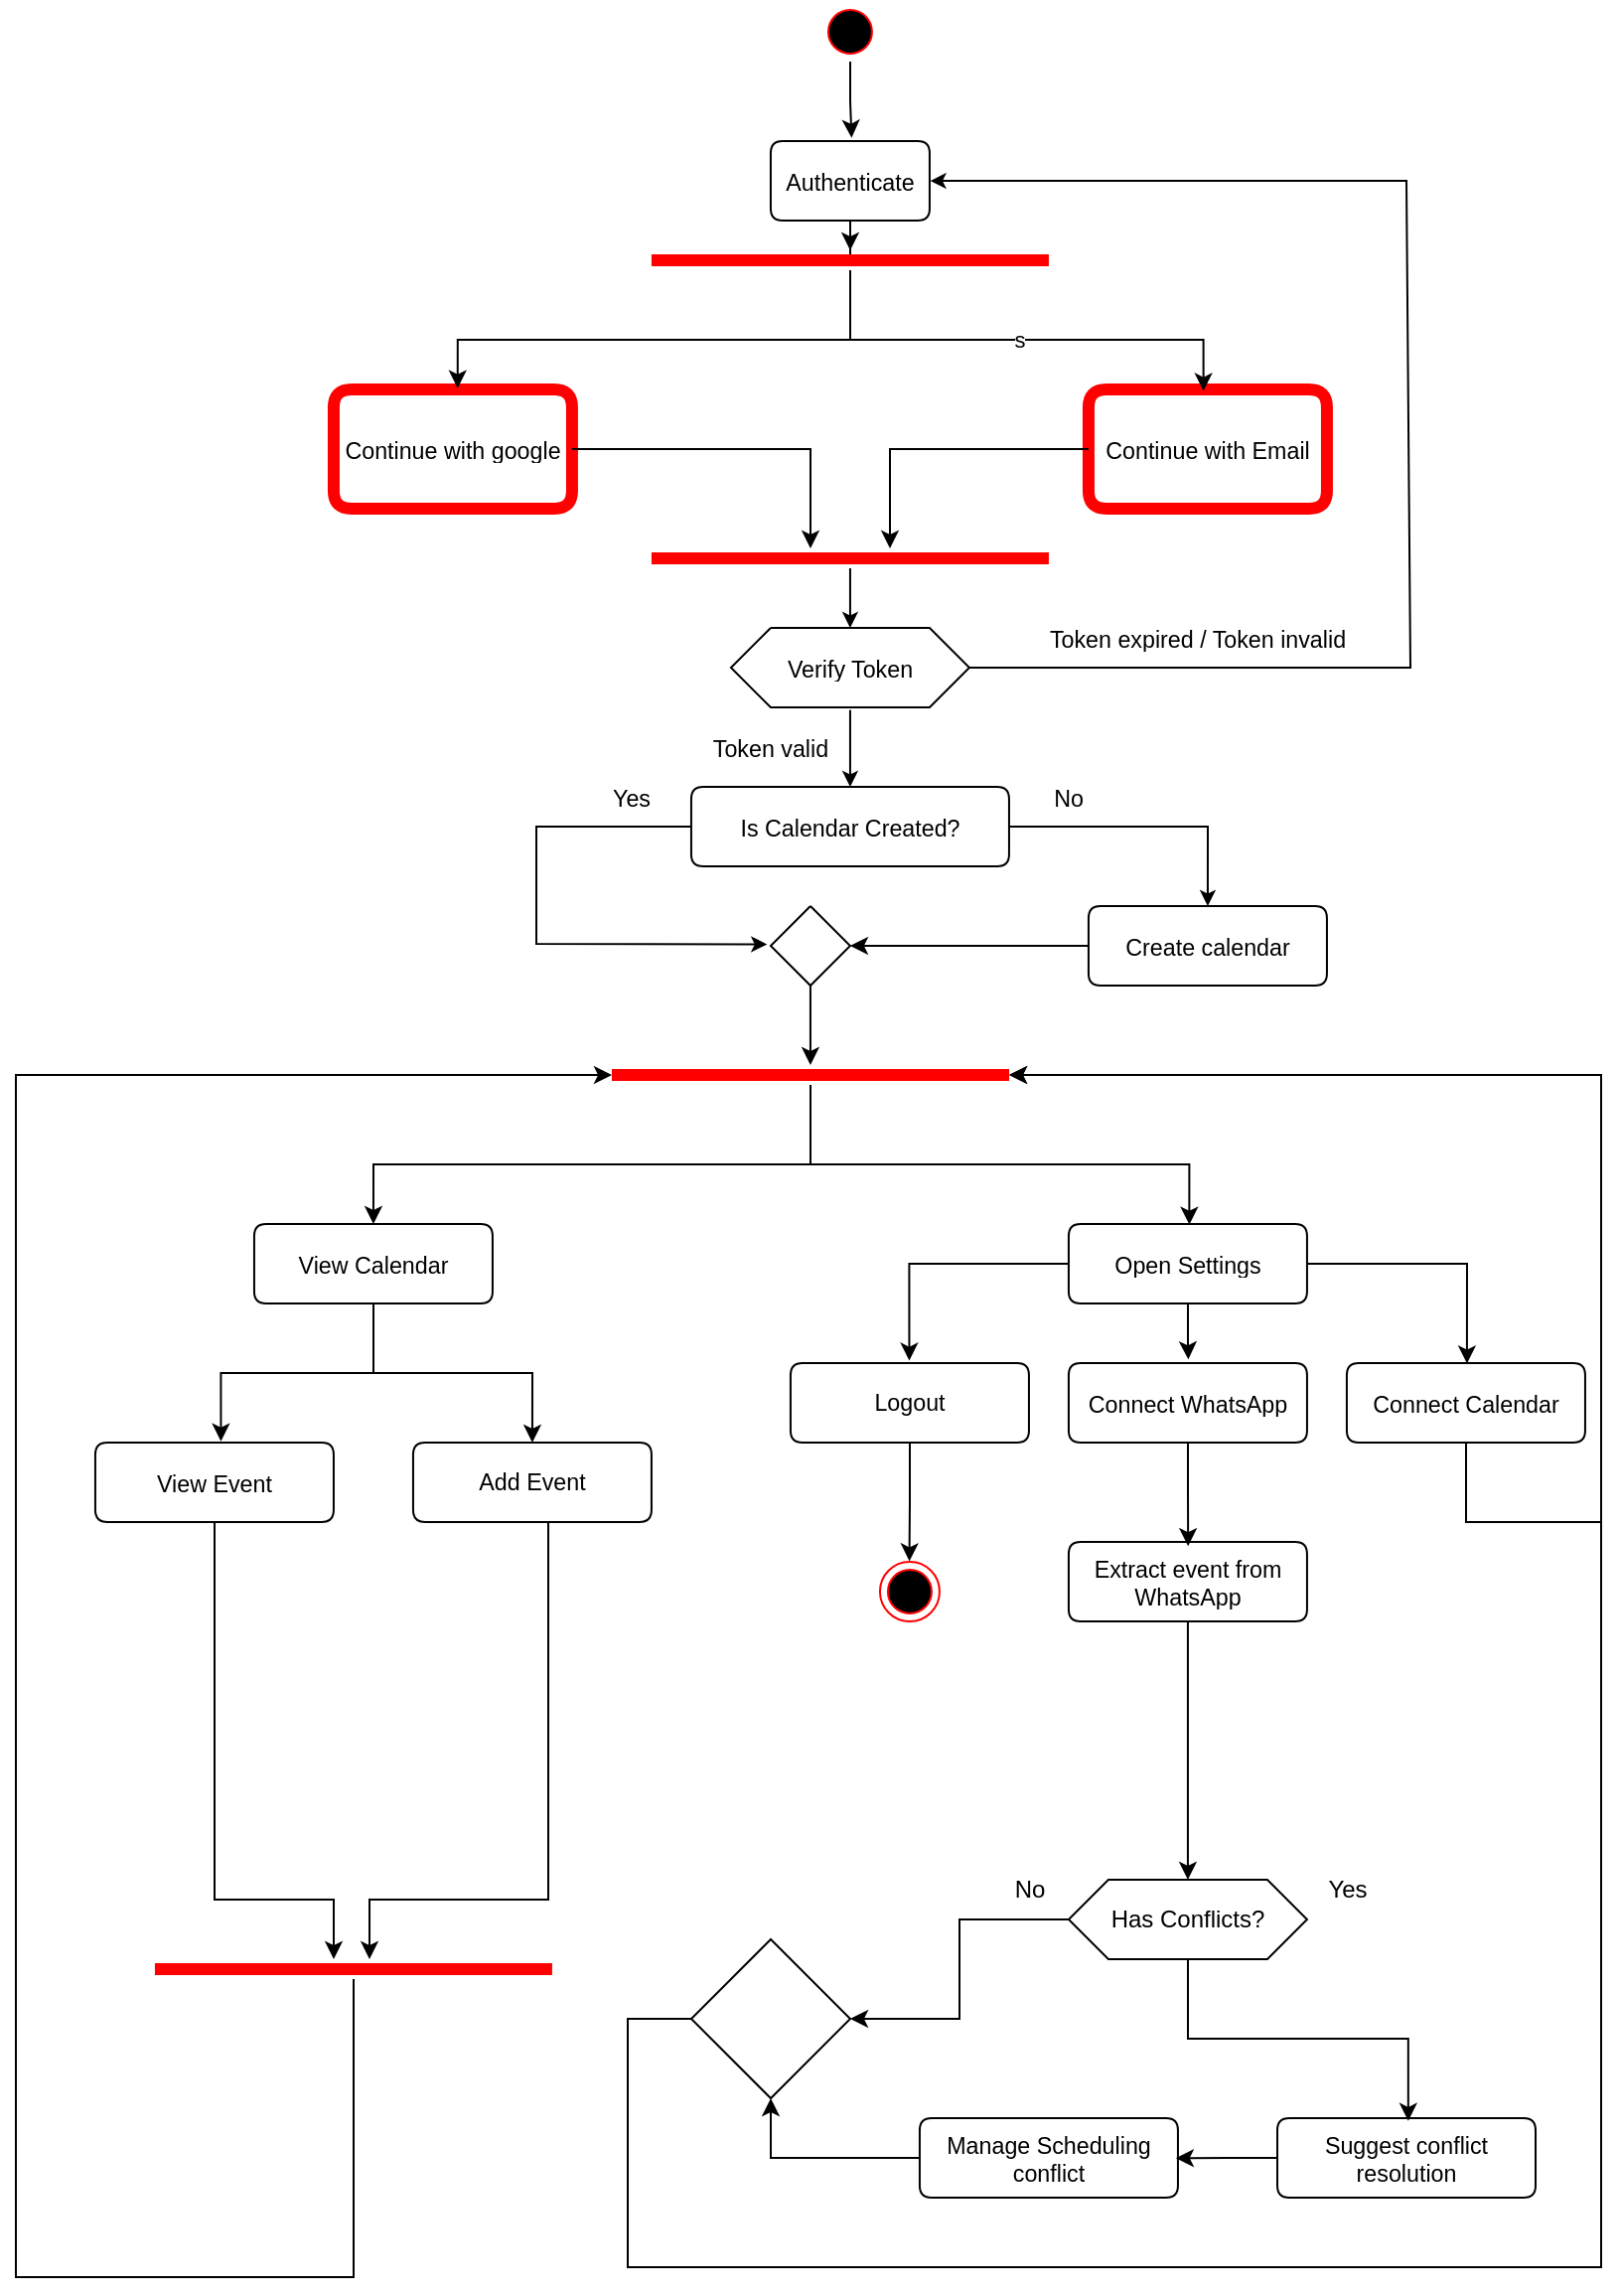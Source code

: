 <mxfile pages="2">
    <diagram name="Page-1" id="nKtN6wIFg5wTzeQDNyON">
        <mxGraphModel dx="978" dy="646" grid="1" gridSize="10" guides="1" tooltips="1" connect="1" arrows="1" fold="1" page="1" pageScale="1" pageWidth="827" pageHeight="1169" math="0" shadow="0">
            <root>
                <mxCell id="0"/>
                <mxCell id="1" parent="0"/>
                <UserObject label="" tags="Background" id="j5F-Mz4OmRAsj-ysuy_4-1">
                    <mxCell style="vsdxID=2;fillColor=#000000;gradientColor=none;shape=stencil(tVHLDoIwEPyaHktqVwl3xP9opEBjpWRbBf7e1sVIfJyMt9mZ2Uc7DErfqUEzKXxAd9KjqUPHYM+kNH2n0YSIGFQMysahbtFd+prqQSVnQmd3TRMm6ttABtvUJcVMzE7cywO5FR6jhA93kQGQG+c3ajEVeZbnn0aKiavJeI4uqGBcT+KiWYWt5nEdb6xql9kk+VHrYUX/euDXN//lwAien98Yaym7tf4aVqQoaKhu);strokeColor=#ff0000;spacingTop=-3;spacingBottom=-3;spacingLeft=-3;spacingRight=-3;points=[];labelBackgroundColor=none;rounded=0;html=1;whiteSpace=wrap;" parent="1" vertex="1">
                        <mxGeometry x="416.97" width="30" height="30" as="geometry"/>
                    </mxCell>
                </UserObject>
                <mxCell id="j5F-Mz4OmRAsj-ysuy_4-152" style="edgeStyle=orthogonalEdgeStyle;rounded=0;orthogonalLoop=1;jettySize=auto;html=1;" parent="1" source="j5F-Mz4OmRAsj-ysuy_4-2" target="j5F-Mz4OmRAsj-ysuy_4-3" edge="1">
                    <mxGeometry relative="1" as="geometry"/>
                </mxCell>
                <UserObject label="&lt;div style=&quot;font-size: 1px&quot;&gt;&lt;font style=&quot;font-size:11.64px;font-family:Helvetica;color:#000000;direction:ltr;letter-spacing:0px;line-height:120%;opacity:1&quot;&gt;Authenticate&lt;/font&gt;&lt;/div&gt;" tags="Background" id="j5F-Mz4OmRAsj-ysuy_4-2">
                    <mxCell style="verticalAlign=middle;align=center;overflow=width;vsdxID=3;fillColor=#ffffff;gradientColor=none;shape=stencil(nZBdDsIgEIRPs+8UEi9Q6wU8AZFVNiI0FH9PL+3EBI1PfduZ+SabDJl+8nZk0moqOZ35Lq54MlvSWqLnLKVeZAYy/TFlPuV0jQ56tJXUanHYodPNtFY2H/byYngbeChd0m1+9kCkED1btQMYJDZgp1ajH/0XXo1+gfVYxsBMEgK2bPPf8aqF4c3wBg==);strokeColor=#000000;spacingTop=-3;spacingBottom=-3;spacingLeft=-3;spacingRight=-3;points=[];labelBackgroundColor=none;rounded=1;html=1;whiteSpace=wrap;" parent="1" vertex="1">
                        <mxGeometry x="391.97" y="70" width="80" height="40" as="geometry"/>
                    </mxCell>
                </UserObject>
                <UserObject label="" tags="Background" id="j5F-Mz4OmRAsj-ysuy_4-3">
                    <mxCell style="vsdxID=5;fillColor=#ffffff;gradientColor=none;shape=stencil(fY9LDoAgDERP0z3SeALFe5iI0qhAEH+3F9KFxIW7mfa1nQI2m+m9Bim2GNysTxqiAWxBSrJGB4pJASrAZnRBT8HtdmDv+0xmtbojb7h4TuQJKW52NduOyYVsQVbij03iPcHpyt43TirxK6ge);strokeColor=#ff0000;strokeWidth=6;spacingTop=-3;spacingBottom=-3;spacingLeft=-3;spacingRight=-3;points=[];labelBackgroundColor=none;rounded=0;html=1;whiteSpace=wrap;" parent="1" vertex="1">
                        <mxGeometry x="331.97" y="125" width="200" height="10" as="geometry"/>
                    </mxCell>
                </UserObject>
                <UserObject label="&lt;div style=&quot;font-size: 1px&quot;&gt;&lt;font style=&quot;font-size:11.64px;font-family:Helvetica;color:#000000;direction:ltr;letter-spacing:0px;line-height:120%;opacity:1&quot;&gt;Continue with google&lt;/font&gt;&lt;/div&gt;" tags="Background" id="j5F-Mz4OmRAsj-ysuy_4-4">
                    <mxCell style="verticalAlign=middle;align=center;overflow=width;vsdxID=7;fillColor=#ffffff;gradientColor=none;shape=stencil(nZDNDsIgEISfZu8UTp5rfQGfgMgqGxEair9PL+3EBI2n3nZmvskmQ6afvB2ZtJpKTme+iyuezJa0lug5S6kXmYFMf0yZTzldo4MebSW1Whx26HQzrZXNh728GN4GHkqXdJufPRApRM9W7QAGiQ3YqdXoR/+FV6NfYD2WMTCThIAt2/x3vGpheDO8AQ==);strokeColor=#ff0000;strokeWidth=6;spacingTop=-3;spacingBottom=-3;spacingLeft=-3;spacingRight=-3;points=[];labelBackgroundColor=none;rounded=1;html=1;whiteSpace=wrap;" parent="1" vertex="1">
                        <mxGeometry x="171.97" y="195" width="120" height="60" as="geometry"/>
                    </mxCell>
                </UserObject>
                <UserObject label="&lt;div style=&quot;font-size: 1px&quot;&gt;&lt;font style=&quot;font-size:11.64px;font-family:Helvetica;color:#000000;direction:ltr;letter-spacing:0px;line-height:120%;opacity:1&quot;&gt;Continue with Email&lt;/font&gt;&lt;/div&gt;" tags="Background" id="j5F-Mz4OmRAsj-ysuy_4-5">
                    <mxCell style="verticalAlign=middle;align=center;overflow=width;vsdxID=9;fillColor=#ffffff;gradientColor=none;shape=stencil(nZDNDsIgEISfZu8UTp5rfQGfgMgqGxEair9PL+3EBI2n3nZmvskmQ6afvB2ZtJpKTme+iyuezJa0lug5S6kXmYFMf0yZTzldo4MebSW1Whx26HQzrZXNh728GN4GHkqXdJufPRApRM9W7QAGiQ3YqdXoR/+FV6NfYD2WMTCThIAt2/x3vGpheDO8AQ==);strokeColor=#ff0000;strokeWidth=6;spacingTop=-3;spacingBottom=-3;spacingLeft=-3;spacingRight=-3;points=[];labelBackgroundColor=none;rounded=1;html=1;whiteSpace=wrap;" parent="1" vertex="1">
                        <mxGeometry x="551.97" y="195" width="120" height="60" as="geometry"/>
                    </mxCell>
                </UserObject>
                <UserObject label="&lt;div style=&quot;font-size: 1px&quot;&gt;&lt;font style=&quot;font-size:11.64px;font-family:Helvetica;color:#000000;direction:ltr;letter-spacing:0px;line-height:120%;opacity:1&quot;&gt;Verify Token&lt;/font&gt;&lt;/div&gt;" tags="Background" id="j5F-Mz4OmRAsj-ysuy_4-7">
                    <mxCell style="verticalAlign=middle;align=center;overflow=width;vsdxID=14;fillColor=#ffffff;gradientColor=none;shape=stencil(UzV2Ls5ILEhVNTIoLinKz04tz0wpyVA1dlE1MsrMy0gtyiwBslSNXVWNndPyi1LTi/JL81Ig/IJEkEoQKze/DGRCBUSfoZmemTlIl5FBJUTEAMxzgyjOycxDUmxhrGdsTKxiQwMDFKWmJBkM043daAxH41VOvDsIhAaQgQjHtMycHEg0IMujhztQCBJnxq4A);strokeColor=#000000;spacingTop=-3;spacingBottom=-3;spacingLeft=-3;spacingRight=-3;points=[];labelBackgroundColor=none;rounded=0;html=1;whiteSpace=wrap;" parent="1" vertex="1">
                        <mxGeometry x="371.97" y="315" width="120" height="40" as="geometry"/>
                    </mxCell>
                </UserObject>
                <UserObject label="&lt;div style=&quot;font-size: 1px&quot;&gt;&lt;font style=&quot;font-size:11.64px;font-family:Helvetica;color:#000000;direction:ltr;letter-spacing:0px;line-height:120%;opacity:1&quot;&gt;Token expired / Token invalid&lt;/font&gt;&lt;/div&gt;" tags="Background" id="j5F-Mz4OmRAsj-ysuy_4-8">
                    <mxCell style="verticalAlign=middle;align=center;overflow=width;vsdxID=19;fillColor=none;gradientColor=none;shape=stencil(nZBRDoQgDERP03+WHsHFe5iISyOCQdT19kIaIxq//Jtp3zTpAFaTaUYNUkwx+F6v1EYD+AUpyRkdKCYFqACrzgf9C352LfuxyWRWg1/yhT/nRE5IsZWuZtCSK8CPeI0e/hF+jV7AJM4PO7KWCyr390bSiNtEtQM=);strokeColor=none;spacingTop=-3;spacingBottom=-3;spacingLeft=-3;spacingRight=-3;points=[];labelBackgroundColor=none;rounded=0;html=1;whiteSpace=wrap;" parent="1" vertex="1">
                        <mxGeometry x="521.97" y="305" width="170" height="30" as="geometry"/>
                    </mxCell>
                </UserObject>
                <UserObject label="&lt;div style=&quot;font-size: 1px&quot;&gt;&lt;font style=&quot;font-size:11.64px;font-family:Helvetica;color:#000000;direction:ltr;letter-spacing:0px;line-height:120%;opacity:1&quot;&gt;Token valid&lt;/font&gt;&lt;/div&gt;" tags="Background" id="j5F-Mz4OmRAsj-ysuy_4-10">
                    <mxCell style="verticalAlign=middle;align=center;overflow=width;vsdxID=22;fillColor=none;gradientColor=none;shape=stencil(nZBRDoQgDERP03+WHsHFe5iISyOCQdT19kIaIxq//Jtp3zTpAFaTaUYNUkwx+F6v1EYD+AUpyRkdKCYFqACrzgf9C352LfuxyWRWg1/yhT/nRE5IsZWuZtCSK8CPeI0e/hF+jV7AJM4PO7KWCyr390bSiNtEtQM=);strokeColor=none;spacingTop=-3;spacingBottom=-3;spacingLeft=-3;spacingRight=-3;points=[];labelBackgroundColor=none;rounded=0;html=1;whiteSpace=wrap;" parent="1" vertex="1">
                        <mxGeometry x="352" y="365" width="80" height="20" as="geometry"/>
                    </mxCell>
                </UserObject>
                <UserObject label="&lt;div style=&quot;font-size: 1px&quot;&gt;&lt;font style=&quot;font-size:11.64px;font-family:Helvetica;color:#000000;direction:ltr;letter-spacing:0px;line-height:120%;opacity:1&quot;&gt;Connect WhatsApp&lt;/font&gt;&lt;/div&gt;" tags="Background" id="j5F-Mz4OmRAsj-ysuy_4-11">
                    <mxCell style="verticalAlign=middle;align=center;overflow=width;vsdxID=24;fillColor=#ffffff;gradientColor=none;shape=stencil(nZBdDsIgEIRPs+8UEi9Q6wU8AZFVNiI0FH9PL+3EBI1PfduZ+SabDJl+8nZk0moqOZ35Lq54MlvSWqLnLKVeZAYy/TFlPuV0jQ56tJXUanHYodPNtFY2H/byYngbeChd0m1+9kCkED1btQMYJDZgp1ajH/0XXo1+gfVYxsBMEgK2bPPf8aqF4c3wBg==);strokeColor=#000000;spacingTop=-3;spacingBottom=-3;spacingLeft=-3;spacingRight=-3;points=[];labelBackgroundColor=none;rounded=1;html=1;whiteSpace=wrap;" parent="1" vertex="1">
                        <mxGeometry x="541.97" y="685" width="120" height="40" as="geometry"/>
                    </mxCell>
                </UserObject>
                <mxCell id="j5F-Mz4OmRAsj-ysuy_4-105" style="edgeStyle=orthogonalEdgeStyle;rounded=0;orthogonalLoop=1;jettySize=auto;html=1;" parent="1" source="j5F-Mz4OmRAsj-ysuy_4-12" target="j5F-Mz4OmRAsj-ysuy_4-103" edge="1">
                    <mxGeometry relative="1" as="geometry">
                        <Array as="points">
                            <mxPoint x="112" y="955"/>
                            <mxPoint x="172" y="955"/>
                        </Array>
                    </mxGeometry>
                </mxCell>
                <UserObject label="&lt;div style=&quot;font-size: 1px&quot;&gt;&lt;font style=&quot;font-size:11.64px;font-family:Helvetica;color:#000000;direction:ltr;letter-spacing:0px;line-height:120%;opacity:1&quot;&gt;View Event&lt;/font&gt;&lt;/div&gt;" tags="Background" id="j5F-Mz4OmRAsj-ysuy_4-12">
                    <mxCell style="verticalAlign=middle;align=center;overflow=width;vsdxID=27;fillColor=#ffffff;gradientColor=none;shape=stencil(nZBdDsIgEIRPs+8UEi9Q6wU8AZFVNiI0FH9PL+3EBI1PfduZ+SabDJl+8nZk0moqOZ35Lq54MlvSWqLnLKVeZAYy/TFlPuV0jQ56tJXUanHYodPNtFY2H/byYngbeChd0m1+9kCkED1btQMYJDZgp1ajH/0XXo1+gfVYxsBMEgK2bPPf8aqF4c3wBg==);strokeColor=#000000;spacingTop=-3;spacingBottom=-3;spacingLeft=-3;spacingRight=-3;points=[];labelBackgroundColor=none;rounded=1;html=1;whiteSpace=wrap;" parent="1" vertex="1">
                        <mxGeometry x="51.97" y="725" width="120" height="40" as="geometry"/>
                    </mxCell>
                </UserObject>
                <mxCell id="j5F-Mz4OmRAsj-ysuy_4-162" style="edgeStyle=orthogonalEdgeStyle;rounded=0;orthogonalLoop=1;jettySize=auto;html=1;entryX=0.5;entryY=0;entryDx=0;entryDy=0;" parent="1" source="j5F-Mz4OmRAsj-ysuy_4-13" target="j5F-Mz4OmRAsj-ysuy_4-128" edge="1">
                    <mxGeometry relative="1" as="geometry"/>
                </mxCell>
                <UserObject label="&lt;div style=&quot;font-size: 1px&quot;&gt;&lt;font style=&quot;font-size:11.64px;font-family:Helvetica;color:#000000;direction:ltr;letter-spacing:0px;line-height:120%;opacity:1&quot;&gt;Extract event from WhatsApp&lt;/font&gt;&lt;/div&gt;" tags="Background" id="j5F-Mz4OmRAsj-ysuy_4-13">
                    <mxCell style="verticalAlign=middle;align=center;overflow=width;vsdxID=25;fillColor=#ffffff;gradientColor=none;shape=stencil(nZBdDsIgEIRPs+8UEi9Q6wU8AZFVNiI0FH9PL+3EBI1PfduZ+SabDJl+8nZk0moqOZ35Lq54MlvSWqLnLKVeZAYy/TFlPuV0jQ56tJXUanHYodPNtFY2H/byYngbeChd0m1+9kCkED1btQMYJDZgp1ajH/0XXo1+gfVYxsBMEgK2bPPf8aqF4c3wBg==);strokeColor=#000000;spacingTop=-3;spacingBottom=-3;spacingLeft=-3;spacingRight=-3;points=[];labelBackgroundColor=none;rounded=1;html=1;whiteSpace=wrap;" parent="1" vertex="1">
                        <mxGeometry x="541.97" y="775" width="120" height="40" as="geometry"/>
                    </mxCell>
                </UserObject>
                <mxCell id="j5F-Mz4OmRAsj-ysuy_4-93" style="edgeStyle=orthogonalEdgeStyle;rounded=0;orthogonalLoop=1;jettySize=auto;html=1;" parent="1" source="j5F-Mz4OmRAsj-ysuy_4-14" target="j5F-Mz4OmRAsj-ysuy_4-91" edge="1">
                    <mxGeometry relative="1" as="geometry"/>
                </mxCell>
                <UserObject label="" tags="Background" id="j5F-Mz4OmRAsj-ysuy_4-14">
                    <mxCell style="vsdxID=31;fillColor=#ffffff;gradientColor=none;shape=stencil(nZBLDoQgEERP03uk4wnUuYeJKB0RDDKj3l5Ix/iJcTG7KnhVSRdgMel6VCDFFLzr1UxN0IAlSElWK08hKsAKsGidV513X9uwH+tEJjW4X2pYOJeLFJFiZcvuw6QheyIzcUXzF/bWukcf2b9bL2QUx4ktGcMLnf/vk8QnnhOrDQ==);strokeColor=#000000;spacingTop=-3;spacingBottom=-3;spacingLeft=-3;spacingRight=-3;points=[];labelBackgroundColor=none;rounded=0;html=1;whiteSpace=wrap;" parent="1" vertex="1">
                        <mxGeometry x="391.97" y="455" width="40" height="40" as="geometry"/>
                    </mxCell>
                </UserObject>
                <UserObject label="&lt;div style=&quot;&quot;&gt;&lt;span style=&quot;font-size: 11.64px;&quot;&gt;Add Event&lt;/span&gt;&lt;/div&gt;" tags="Background" id="j5F-Mz4OmRAsj-ysuy_4-17">
                    <mxCell style="verticalAlign=middle;align=center;overflow=width;vsdxID=40;fillColor=#ffffff;gradientColor=none;shape=stencil(nZBdDsIgEIRPs+8UEi9Q6wU8AZFVNiI0FH9PL+3EBI1PfduZ+SabDJl+8nZk0moqOZ35Lq54MlvSWqLnLKVeZAYy/TFlPuV0jQ56tJXUanHYodPNtFY2H/byYngbeChd0m1+9kCkED1btQMYJDZgp1ajH/0XXo1+gfVYxsBMEgK2bPPf8aqF4c3wBg==);strokeColor=#000000;spacingTop=-3;spacingBottom=-3;spacingLeft=-3;spacingRight=-3;points=[];labelBackgroundColor=none;rounded=1;html=1;whiteSpace=wrap;" parent="1" vertex="1">
                        <mxGeometry x="211.97" y="725" width="120" height="40" as="geometry"/>
                    </mxCell>
                </UserObject>
                <UserObject label="&lt;div style=&quot;font-size: 1px&quot;&gt;&lt;font style=&quot;font-size:11.64px;font-family:Helvetica;color:#000000;direction:ltr;letter-spacing:0px;line-height:120%;opacity:1&quot;&gt;View Calendar&lt;/font&gt;&lt;/div&gt;" tags="Background" id="j5F-Mz4OmRAsj-ysuy_4-19">
                    <mxCell style="verticalAlign=middle;align=center;overflow=width;vsdxID=43;fillColor=#ffffff;gradientColor=none;shape=stencil(nZBdDsIgEIRPs+8UEi9Q6wU8AZFVNiI0FH9PL+3EBI1PfduZ+SabDJl+8nZk0moqOZ35Lq54MlvSWqLnLKVeZAYy/TFlPuV0jQ56tJXUanHYodPNtFY2H/byYngbeChd0m1+9kCkED1btQMYJDZgp1ajH/0XXo1+gfVYxsBMEgK2bPPf8aqF4c3wBg==);strokeColor=#000000;spacingTop=-3;spacingBottom=-3;spacingLeft=-3;spacingRight=-3;points=[];labelBackgroundColor=none;rounded=1;html=1;whiteSpace=wrap;" parent="1" vertex="1">
                        <mxGeometry x="131.97" y="615" width="120" height="40" as="geometry"/>
                    </mxCell>
                </UserObject>
                <UserObject label="&lt;div style=&quot;font-size: 1px&quot;&gt;&lt;font style=&quot;font-size:11.64px;font-family:Helvetica;color:#000000;direction:ltr;letter-spacing:0px;line-height:120%;opacity:1&quot;&gt;Suggest conflict resolution&lt;/font&gt;&lt;/div&gt;" tags="Background" id="j5F-Mz4OmRAsj-ysuy_4-20">
                    <mxCell style="verticalAlign=middle;align=center;overflow=width;vsdxID=46;fillColor=#ffffff;gradientColor=none;shape=stencil(nZBdDsIgEIRPs+8UEi9Q6wU8AZFVNiI0FH9PL+3EBI1PfduZ+SabDJl+8nZk0moqOZ35Lq54MlvSWqLnLKVeZAYy/TFlPuV0jQ56tJXUanHYodPNtFY2H/byYngbeChd0m1+9kCkED1btQMYJDZgp1ajH/0XXo1+gfVYxsBMEgK2bPPf8aqF4c3wBg==);strokeColor=#000000;spacingTop=-3;spacingBottom=-3;spacingLeft=-3;spacingRight=-3;points=[];labelBackgroundColor=none;rounded=1;html=1;whiteSpace=wrap;" parent="1" vertex="1">
                        <mxGeometry x="647" y="1065" width="130" height="40" as="geometry"/>
                    </mxCell>
                </UserObject>
                <UserObject label="&lt;div style=&quot;font-size: 1px&quot;&gt;&lt;font style=&quot;font-size:11.64px;font-family:Helvetica;color:#000000;direction:ltr;letter-spacing:0px;line-height:120%;opacity:1&quot;&gt;Is Calendar Created?&lt;/font&gt;&lt;/div&gt;" tags="Background" id="j5F-Mz4OmRAsj-ysuy_4-21">
                    <mxCell style="verticalAlign=middle;align=center;overflow=width;vsdxID=21;fillColor=#ffffff;gradientColor=none;shape=stencil(nZBdDsIgEIRPs+8UEi9Q6wU8AZFVNiI0FH9PL+3EBI1PfduZ+SabDJl+8nZk0moqOZ35Lq54MlvSWqLnLKVeZAYy/TFlPuV0jQ56tJXUanHYodPNtFY2H/byYngbeChd0m1+9kCkED1btQMYJDZgp1ajH/0XXo1+gfVYxsBMEgK2bPPf8aqF4c3wBg==);strokeColor=#000000;spacingTop=-3;spacingBottom=-3;spacingLeft=-3;spacingRight=-3;points=[];labelBackgroundColor=none;rounded=1;html=1;whiteSpace=wrap;" parent="1" vertex="1">
                        <mxGeometry x="351.97" y="395" width="160" height="40" as="geometry"/>
                    </mxCell>
                </UserObject>
                <mxCell id="j5F-Mz4OmRAsj-ysuy_4-98" style="edgeStyle=orthogonalEdgeStyle;rounded=0;orthogonalLoop=1;jettySize=auto;html=1;" parent="1" source="j5F-Mz4OmRAsj-ysuy_4-22" target="j5F-Mz4OmRAsj-ysuy_4-14" edge="1">
                    <mxGeometry relative="1" as="geometry">
                        <mxPoint x="611.97" y="695" as="targetPoint"/>
                        <Array as="points">
                            <mxPoint x="494" y="475"/>
                            <mxPoint x="494" y="475"/>
                        </Array>
                    </mxGeometry>
                </mxCell>
                <UserObject label="&lt;div style=&quot;font-size: 1px&quot;&gt;&lt;font style=&quot;font-size:11.64px;font-family:Helvetica;color:#000000;direction:ltr;letter-spacing:0px;line-height:120%;opacity:1&quot;&gt;Create calendar&lt;/font&gt;&lt;/div&gt;" tags="Background" id="j5F-Mz4OmRAsj-ysuy_4-22">
                    <mxCell style="verticalAlign=middle;align=center;overflow=width;vsdxID=52;fillColor=#ffffff;gradientColor=none;shape=stencil(nZBdDsIgEIRPs+8UEi9Q6wU8AZFVNiI0FH9PL+3EBI1PfduZ+SabDJl+8nZk0moqOZ35Lq54MlvSWqLnLKVeZAYy/TFlPuV0jQ56tJXUanHYodPNtFY2H/byYngbeChd0m1+9kCkED1btQMYJDZgp1ajH/0XXo1+gfVYxsBMEgK2bPPf8aqF4c3wBg==);strokeColor=#000000;spacingTop=-3;spacingBottom=-3;spacingLeft=-3;spacingRight=-3;points=[];labelBackgroundColor=none;rounded=1;html=1;whiteSpace=wrap;" parent="1" vertex="1">
                        <mxGeometry x="551.97" y="455" width="120" height="40" as="geometry"/>
                    </mxCell>
                </UserObject>
                <mxCell id="j5F-Mz4OmRAsj-ysuy_4-140" style="edgeStyle=orthogonalEdgeStyle;rounded=0;orthogonalLoop=1;jettySize=auto;html=1;entryX=0.5;entryY=1;entryDx=0;entryDy=0;" parent="1" source="j5F-Mz4OmRAsj-ysuy_4-23" target="j5F-Mz4OmRAsj-ysuy_4-138" edge="1">
                    <mxGeometry relative="1" as="geometry"/>
                </mxCell>
                <UserObject label="&lt;div style=&quot;font-size: 1px&quot;&gt;&lt;font style=&quot;font-size:11.64px;font-family:Helvetica;color:#000000;direction:ltr;letter-spacing:0px;line-height:120%;opacity:1&quot;&gt;Manage Scheduling conflict&lt;/font&gt;&lt;/div&gt;" tags="Background" id="j5F-Mz4OmRAsj-ysuy_4-23">
                    <mxCell style="verticalAlign=middle;align=center;overflow=width;vsdxID=49;fillColor=#ffffff;gradientColor=none;shape=stencil(nZBdDsIgEIRPs+8UEi9Q6wU8AZFVNiI0FH9PL+3EBI1PfduZ+SabDJl+8nZk0moqOZ35Lq54MlvSWqLnLKVeZAYy/TFlPuV0jQ56tJXUanHYodPNtFY2H/byYngbeChd0m1+9kCkED1btQMYJDZgp1ajH/0XXo1+gfVYxsBMEgK2bPPf8aqF4c3wBg==);strokeColor=#000000;spacingTop=-3;spacingBottom=-3;spacingLeft=-3;spacingRight=-3;points=[];labelBackgroundColor=none;rounded=1;html=1;whiteSpace=wrap;" parent="1" vertex="1">
                        <mxGeometry x="466.97" y="1065" width="130" height="40" as="geometry"/>
                    </mxCell>
                </UserObject>
                <UserObject label="&lt;div style=&quot;font-size: 1px&quot;&gt;&lt;font style=&quot;font-size:11.64px;font-family:Helvetica;color:#000000;direction:ltr;letter-spacing:0px;line-height:120%;opacity:1&quot;&gt;No&lt;/font&gt;&lt;/div&gt;" tags="Background" id="j5F-Mz4OmRAsj-ysuy_4-31">
                    <mxCell style="verticalAlign=middle;align=center;overflow=width;vsdxID=70;fillColor=none;gradientColor=none;shape=stencil(nZBRDoQgDERP03+WHsHFe5iISyOCQdT19kIaIxq//Jtp3zTpAFaTaUYNUkwx+F6v1EYD+AUpyRkdKCYFqACrzgf9C352LfuxyWRWg1/yhT/nRE5IsZWuZtCSK8CPeI0e/hF+jV7AJM4PO7KWCyr390bSiNtEtQM=);strokeColor=none;spacingTop=-3;spacingBottom=-3;spacingLeft=-3;spacingRight=-3;points=[];labelBackgroundColor=none;rounded=0;html=1;whiteSpace=wrap;" parent="1" vertex="1">
                        <mxGeometry x="511.97" y="385" width="60" height="30" as="geometry"/>
                    </mxCell>
                </UserObject>
                <UserObject label="&lt;div style=&quot;font-size: 1px&quot;&gt;&lt;font style=&quot;font-size:11.64px;font-family:Helvetica;color:#000000;direction:ltr;letter-spacing:0px;line-height:120%;opacity:1&quot;&gt;Yes&lt;/font&gt;&lt;/div&gt;" tags="Background" id="j5F-Mz4OmRAsj-ysuy_4-32">
                    <mxCell style="verticalAlign=middle;align=center;overflow=width;vsdxID=71;fillColor=none;gradientColor=none;shape=stencil(nZBRDoQgDERP03+WHsHFe5iISyOCQdT19kIaIxq//Jtp3zTpAFaTaUYNUkwx+F6v1EYD+AUpyRkdKCYFqACrzgf9C352LfuxyWRWg1/yhT/nRE5IsZWuZtCSK8CPeI0e/hF+jV7AJM4PO7KWCyr390bSiNtEtQM=);strokeColor=none;spacingTop=-3;spacingBottom=-3;spacingLeft=-3;spacingRight=-3;points=[];labelBackgroundColor=none;rounded=0;html=1;whiteSpace=wrap;" parent="1" vertex="1">
                        <mxGeometry x="292" y="385" width="60" height="30" as="geometry"/>
                    </mxCell>
                </UserObject>
                <UserObject label="" tags="Background" id="j5F-Mz4OmRAsj-ysuy_4-39">
                    <mxCell style="vsdxID=13;edgeStyle=none;startArrow=none;endArrow=classic;startSize=5;endSize=5;strokeColor=#000000;spacingTop=0;spacingBottom=0;spacingLeft=0;spacingRight=0;verticalAlign=middle;html=1;labelBackgroundColor=#ffffff;rounded=0;entryX=0.5;entryY=0;entryDx=0;entryDy=0;entryPerimeter=0;" parent="1" source="j5F-Mz4OmRAsj-ysuy_4-126" target="j5F-Mz4OmRAsj-ysuy_4-7" edge="1">
                        <mxGeometry relative="1" as="geometry">
                            <mxPoint y="121" as="offset"/>
                            <Array as="points"/>
                            <mxPoint x="431.97" y="325" as="sourcePoint"/>
                        </mxGeometry>
                    </mxCell>
                </UserObject>
                <mxCell id="j5F-Mz4OmRAsj-ysuy_4-40" parent="1" vertex="1">
                    <mxGeometry x="712" y="145" as="geometry"/>
                </mxCell>
                <UserObject label="" tags="Background" id="j5F-Mz4OmRAsj-ysuy_4-41">
                    <mxCell style="vsdxID=15;edgeStyle=none;startArrow=none;endArrow=classic;startSize=5;endSize=5;strokeColor=#000000;spacingTop=0;spacingBottom=0;spacingLeft=0;spacingRight=0;verticalAlign=middle;html=1;labelBackgroundColor=#ffffff;rounded=0;exitX=1;exitY=0.5;exitDx=0;exitDy=0;exitPerimeter=0;entryX=1.004;entryY=0.501;entryDx=0;entryDy=0;entryPerimeter=0;" parent="1" source="j5F-Mz4OmRAsj-ysuy_4-7" target="j5F-Mz4OmRAsj-ysuy_4-2" edge="1">
                        <mxGeometry relative="1" as="geometry">
                            <mxPoint x="-201" y="151" as="offset"/>
                            <Array as="points">
                                <mxPoint x="714" y="335"/>
                                <mxPoint x="712" y="90"/>
                            </Array>
                            <mxPoint x="692" y="145" as="targetPoint"/>
                        </mxGeometry>
                    </mxCell>
                </UserObject>
                <mxCell id="j5F-Mz4OmRAsj-ysuy_4-43" parent="1" vertex="1">
                    <mxGeometry x="712" y="145" as="geometry"/>
                </mxCell>
                <UserObject label="" tags="Background" id="j5F-Mz4OmRAsj-ysuy_4-45">
                    <mxCell style="vsdxID=20;edgeStyle=none;startArrow=none;endArrow=classic;startSize=5;endSize=5;strokeColor=#000000;spacingTop=0;spacingBottom=0;spacingLeft=0;spacingRight=0;verticalAlign=middle;html=1;labelBackgroundColor=#ffffff;rounded=0;exitX=0.5;exitY=1.033;exitDx=0;exitDy=0;exitPerimeter=0;entryX=0.5;entryY=0;entryDx=0;entryDy=0;entryPerimeter=0;" parent="1" source="j5F-Mz4OmRAsj-ysuy_4-7" target="j5F-Mz4OmRAsj-ysuy_4-21" edge="1">
                        <mxGeometry relative="1" as="geometry">
                            <mxPoint y="126" as="offset"/>
                            <Array as="points"/>
                            <mxPoint x="452" y="545" as="sourcePoint"/>
                        </mxGeometry>
                    </mxCell>
                </UserObject>
                <mxCell id="j5F-Mz4OmRAsj-ysuy_4-48" parent="1" vertex="1">
                    <mxGeometry x="191.97" y="775" as="geometry"/>
                </mxCell>
                <mxCell id="j5F-Mz4OmRAsj-ysuy_4-54" parent="1" vertex="1">
                    <mxGeometry x="531.97" y="915" as="geometry"/>
                </mxCell>
                <UserObject label="" tags="Background" id="j5F-Mz4OmRAsj-ysuy_4-64">
                    <mxCell style="vsdxID=51;edgeStyle=none;startArrow=none;endArrow=classic;startSize=5;endSize=5;strokeColor=#000000;spacingTop=0;spacingBottom=0;spacingLeft=0;spacingRight=0;verticalAlign=middle;html=1;labelBackgroundColor=#ffffff;rounded=0;exitX=1;exitY=0.5;exitDx=0;exitDy=0;exitPerimeter=0;entryX=0.5;entryY=0;entryDx=0;entryDy=0;entryPerimeter=0;" parent="1" source="j5F-Mz4OmRAsj-ysuy_4-21" target="j5F-Mz4OmRAsj-ysuy_4-22" edge="1">
                        <mxGeometry relative="1" as="geometry">
                            <mxPoint x="-55" y="131" as="offset"/>
                            <Array as="points">
                                <mxPoint x="612" y="415"/>
                            </Array>
                        </mxGeometry>
                    </mxCell>
                </UserObject>
                <mxCell id="j5F-Mz4OmRAsj-ysuy_4-65" parent="1" vertex="1">
                    <mxGeometry x="271.97" y="635" as="geometry"/>
                </mxCell>
                <UserObject label="" tags="Background" id="j5F-Mz4OmRAsj-ysuy_4-66">
                    <mxCell style="vsdxID=53;edgeStyle=none;startArrow=none;endArrow=classic;startSize=5;endSize=5;strokeColor=#000000;spacingTop=0;spacingBottom=0;spacingLeft=0;spacingRight=0;verticalAlign=middle;html=1;labelBackgroundColor=#ffffff;rounded=0;exitX=0;exitY=0.5;exitDx=0;exitDy=0;exitPerimeter=0;entryX=-0.046;entryY=0.481;entryDx=0;entryDy=0;entryPerimeter=0;" parent="1" source="j5F-Mz4OmRAsj-ysuy_4-21" target="j5F-Mz4OmRAsj-ysuy_4-14" edge="1">
                        <mxGeometry relative="1" as="geometry">
                            <mxPoint x="79" y="186" as="offset"/>
                            <Array as="points">
                                <mxPoint x="274" y="415"/>
                                <mxPoint x="274" y="474"/>
                            </Array>
                        </mxGeometry>
                    </mxCell>
                </UserObject>
                <mxCell id="j5F-Mz4OmRAsj-ysuy_4-69" parent="1" vertex="1">
                    <mxGeometry x="191.97" y="775" as="geometry"/>
                </mxCell>
                <mxCell id="j5F-Mz4OmRAsj-ysuy_4-81" style="edgeStyle=orthogonalEdgeStyle;rounded=0;orthogonalLoop=1;jettySize=auto;html=1;entryX=0.5;entryY=0;entryDx=0;entryDy=0;entryPerimeter=0;" parent="1" source="j5F-Mz4OmRAsj-ysuy_4-19" target="j5F-Mz4OmRAsj-ysuy_4-17" edge="1">
                    <mxGeometry relative="1" as="geometry"/>
                </mxCell>
                <UserObject label="&lt;div style=&quot;font-size: 1px&quot;&gt;&lt;font style=&quot;font-size:11.64px;font-family:Helvetica;color:#000000;direction:ltr;letter-spacing:0px;line-height:120%;opacity:1&quot;&gt;Open Settings&lt;/font&gt;&lt;/div&gt;" tags="Background" id="j5F-Mz4OmRAsj-ysuy_4-82">
                    <mxCell style="verticalAlign=middle;align=center;overflow=width;vsdxID=24;fillColor=#ffffff;gradientColor=none;shape=stencil(nZBdDsIgEIRPs+8UEi9Q6wU8AZFVNiI0FH9PL+3EBI1PfduZ+SabDJl+8nZk0moqOZ35Lq54MlvSWqLnLKVeZAYy/TFlPuV0jQ56tJXUanHYodPNtFY2H/byYngbeChd0m1+9kCkED1btQMYJDZgp1ajH/0XXo1+gfVYxsBMEgK2bPPf8aqF4c3wBg==);strokeColor=#000000;spacingTop=-3;spacingBottom=-3;spacingLeft=-3;spacingRight=-3;points=[];labelBackgroundColor=none;rounded=1;html=1;whiteSpace=wrap;" parent="1" vertex="1">
                        <mxGeometry x="541.97" y="615" width="120" height="40" as="geometry"/>
                    </mxCell>
                </UserObject>
                <mxCell id="j5F-Mz4OmRAsj-ysuy_4-83" style="edgeStyle=orthogonalEdgeStyle;rounded=0;orthogonalLoop=1;jettySize=auto;html=1;entryX=0.527;entryY=-0.016;entryDx=0;entryDy=0;entryPerimeter=0;" parent="1" source="j5F-Mz4OmRAsj-ysuy_4-19" target="j5F-Mz4OmRAsj-ysuy_4-12" edge="1">
                    <mxGeometry relative="1" as="geometry"/>
                </mxCell>
                <mxCell id="j5F-Mz4OmRAsj-ysuy_4-154" style="edgeStyle=orthogonalEdgeStyle;rounded=0;orthogonalLoop=1;jettySize=auto;html=1;entryX=1;entryY=0.5;entryDx=0;entryDy=0;entryPerimeter=0;" parent="1" source="j5F-Mz4OmRAsj-ysuy_4-84" target="j5F-Mz4OmRAsj-ysuy_4-91" edge="1">
                    <mxGeometry relative="1" as="geometry">
                        <mxPoint x="584" y="535" as="targetPoint"/>
                        <Array as="points">
                            <mxPoint x="742" y="765"/>
                            <mxPoint x="810" y="765"/>
                            <mxPoint x="810" y="540"/>
                        </Array>
                    </mxGeometry>
                </mxCell>
                <UserObject label="&lt;div style=&quot;font-size: 1px&quot;&gt;&lt;font style=&quot;font-size: 11.64px; font-family: Helvetica; color: rgb(0, 0, 0); direction: ltr; letter-spacing: 0px; line-height: 120%; opacity: 1;&quot;&gt;Connect Calendar&lt;/font&gt;&lt;/div&gt;" tags="Background" id="j5F-Mz4OmRAsj-ysuy_4-84">
                    <mxCell style="verticalAlign=middle;align=center;overflow=width;vsdxID=24;fillColor=#ffffff;gradientColor=none;shape=stencil(nZBdDsIgEIRPs+8UEi9Q6wU8AZFVNiI0FH9PL+3EBI1PfduZ+SabDJl+8nZk0moqOZ35Lq54MlvSWqLnLKVeZAYy/TFlPuV0jQ56tJXUanHYodPNtFY2H/byYngbeChd0m1+9kCkED1btQMYJDZgp1ajH/0XXo1+gfVYxsBMEgK2bPPf8aqF4c3wBg==);strokeColor=#000000;spacingTop=-3;spacingBottom=-3;spacingLeft=-3;spacingRight=-3;points=[];labelBackgroundColor=none;rounded=1;html=1;whiteSpace=wrap;" parent="1" vertex="1">
                        <mxGeometry x="681.97" y="685" width="120" height="40" as="geometry"/>
                    </mxCell>
                </UserObject>
                <UserObject label="&lt;div style=&quot;&quot;&gt;&lt;span style=&quot;font-size: 11.64px;&quot;&gt;Logout&lt;/span&gt;&lt;/div&gt;" tags="Background" id="j5F-Mz4OmRAsj-ysuy_4-85">
                    <mxCell style="verticalAlign=middle;align=center;overflow=width;vsdxID=24;fillColor=#ffffff;gradientColor=none;shape=stencil(nZBdDsIgEIRPs+8UEi9Q6wU8AZFVNiI0FH9PL+3EBI1PfduZ+SabDJl+8nZk0moqOZ35Lq54MlvSWqLnLKVeZAYy/TFlPuV0jQ56tJXUanHYodPNtFY2H/byYngbeChd0m1+9kCkED1btQMYJDZgp1ajH/0XXo1+gfVYxsBMEgK2bPPf8aqF4c3wBg==);strokeColor=#000000;spacingTop=-3;spacingBottom=-3;spacingLeft=-3;spacingRight=-3;points=[];labelBackgroundColor=none;rounded=1;html=1;whiteSpace=wrap;" parent="1" vertex="1">
                        <mxGeometry x="401.97" y="685" width="120" height="40" as="geometry"/>
                    </mxCell>
                </UserObject>
                <mxCell id="j5F-Mz4OmRAsj-ysuy_4-88" style="edgeStyle=orthogonalEdgeStyle;rounded=0;orthogonalLoop=1;jettySize=auto;html=1;entryX=0.504;entryY=0.005;entryDx=0;entryDy=0;entryPerimeter=0;" parent="1" source="j5F-Mz4OmRAsj-ysuy_4-82" target="j5F-Mz4OmRAsj-ysuy_4-84" edge="1">
                    <mxGeometry relative="1" as="geometry"/>
                </mxCell>
                <mxCell id="j5F-Mz4OmRAsj-ysuy_4-89" style="edgeStyle=orthogonalEdgeStyle;rounded=0;orthogonalLoop=1;jettySize=auto;html=1;entryX=0.502;entryY=-0.048;entryDx=0;entryDy=0;entryPerimeter=0;" parent="1" source="j5F-Mz4OmRAsj-ysuy_4-82" target="j5F-Mz4OmRAsj-ysuy_4-11" edge="1">
                    <mxGeometry relative="1" as="geometry">
                        <mxPoint x="471.97" y="935" as="targetPoint"/>
                    </mxGeometry>
                </mxCell>
                <mxCell id="j5F-Mz4OmRAsj-ysuy_4-91" value="" style="shape=line;html=1;strokeWidth=6;strokeColor=#ff0000;" parent="1" vertex="1">
                    <mxGeometry x="312" y="535" width="200" height="10" as="geometry"/>
                </mxCell>
                <mxCell id="j5F-Mz4OmRAsj-ysuy_4-95" style="edgeStyle=orthogonalEdgeStyle;rounded=0;orthogonalLoop=1;jettySize=auto;html=1;entryX=0.506;entryY=0.008;entryDx=0;entryDy=0;entryPerimeter=0;" parent="1" source="j5F-Mz4OmRAsj-ysuy_4-91" target="j5F-Mz4OmRAsj-ysuy_4-82" edge="1">
                    <mxGeometry relative="1" as="geometry">
                        <Array as="points">
                            <mxPoint x="412" y="585"/>
                            <mxPoint x="603" y="585"/>
                        </Array>
                    </mxGeometry>
                </mxCell>
                <mxCell id="j5F-Mz4OmRAsj-ysuy_4-96" style="edgeStyle=orthogonalEdgeStyle;rounded=0;orthogonalLoop=1;jettySize=auto;html=1;entryX=0.5;entryY=0;entryDx=0;entryDy=0;entryPerimeter=0;" parent="1" source="j5F-Mz4OmRAsj-ysuy_4-91" target="j5F-Mz4OmRAsj-ysuy_4-19" edge="1">
                    <mxGeometry relative="1" as="geometry">
                        <Array as="points">
                            <mxPoint x="412" y="585"/>
                            <mxPoint x="192" y="585"/>
                        </Array>
                    </mxGeometry>
                </mxCell>
                <mxCell id="j5F-Mz4OmRAsj-ysuy_4-100" style="edgeStyle=orthogonalEdgeStyle;rounded=0;orthogonalLoop=1;jettySize=auto;html=1;entryX=0.493;entryY=-0.01;entryDx=0;entryDy=0;entryPerimeter=0;" parent="1" source="j5F-Mz4OmRAsj-ysuy_4-85" target="j5F-Mz4OmRAsj-ysuy_4-28" edge="1">
                    <mxGeometry relative="1" as="geometry"/>
                </mxCell>
                <mxCell id="j5F-Mz4OmRAsj-ysuy_4-101" style="edgeStyle=orthogonalEdgeStyle;rounded=0;orthogonalLoop=1;jettySize=auto;html=1;entryX=0.501;entryY=0.053;entryDx=0;entryDy=0;entryPerimeter=0;" parent="1" source="j5F-Mz4OmRAsj-ysuy_4-11" target="j5F-Mz4OmRAsj-ysuy_4-13" edge="1">
                    <mxGeometry relative="1" as="geometry"/>
                </mxCell>
                <mxCell id="j5F-Mz4OmRAsj-ysuy_4-103" value="" style="shape=line;html=1;strokeWidth=6;strokeColor=#ff0000;" parent="1" vertex="1">
                    <mxGeometry x="81.97" y="985" width="200" height="10" as="geometry"/>
                </mxCell>
                <mxCell id="j5F-Mz4OmRAsj-ysuy_4-108" style="edgeStyle=orthogonalEdgeStyle;rounded=0;orthogonalLoop=1;jettySize=auto;html=1;entryX=0;entryY=0.5;entryDx=0;entryDy=0;entryPerimeter=0;" parent="1" source="j5F-Mz4OmRAsj-ysuy_4-103" target="j5F-Mz4OmRAsj-ysuy_4-91" edge="1">
                    <mxGeometry relative="1" as="geometry">
                        <Array as="points">
                            <mxPoint x="182" y="1145"/>
                            <mxPoint x="12" y="1145"/>
                            <mxPoint x="12" y="540"/>
                        </Array>
                    </mxGeometry>
                </mxCell>
                <UserObject label="" tags="Background" id="j5F-Mz4OmRAsj-ysuy_4-28">
                    <mxCell style="vsdxID=67;fillColor=#000000;gradientColor=none;shape=stencil(vVPbDoIwDP2aPY7MVQjvXv5j0QGLyEiZgn/vZsELYjQx+tb2nHWnPSmDRVOoWjMpGod2p1uzdQWDJZPSVIVG43zEYMVgkVnUOdpDtaW8VoEZor09hg4dvZtBBPPwSooTVWJxSdfEVrjxEA7sNAIgNp6eSj0pTaIkmWopOq4603C0TjljKwJ7rFSYa+6/41mp8r43QU2rdX1X/lbgy5l/ItAHt+VnpizJuyv+yhnxsSsyfpx4yIdxxWSrP7jxRtj/ZD14MNq/D8bH4kt0aLA6Aw==);strokeColor=#ff0000;spacingTop=-3;spacingBottom=-3;spacingLeft=-3;spacingRight=-3;points=[];labelBackgroundColor=none;rounded=0;html=1;whiteSpace=wrap;" parent="1" vertex="1">
                        <mxGeometry x="446.97" y="785" width="30" height="30" as="geometry"/>
                    </mxCell>
                </UserObject>
                <mxCell id="j5F-Mz4OmRAsj-ysuy_4-114" style="edgeStyle=orthogonalEdgeStyle;rounded=0;orthogonalLoop=1;jettySize=auto;html=1;entryX=0.498;entryY=-0.031;entryDx=0;entryDy=0;entryPerimeter=0;" parent="1" source="j5F-Mz4OmRAsj-ysuy_4-82" target="j5F-Mz4OmRAsj-ysuy_4-85" edge="1">
                    <mxGeometry relative="1" as="geometry"/>
                </mxCell>
                <mxCell id="j5F-Mz4OmRAsj-ysuy_4-118" style="edgeStyle=orthogonalEdgeStyle;rounded=0;orthogonalLoop=1;jettySize=auto;html=1;" parent="1" source="j5F-Mz4OmRAsj-ysuy_4-5" target="j5F-Mz4OmRAsj-ysuy_4-126" edge="1">
                    <mxGeometry relative="1" as="geometry">
                        <mxPoint x="451.33" y="305.4" as="targetPoint"/>
                        <Array as="points">
                            <mxPoint x="452" y="225"/>
                        </Array>
                    </mxGeometry>
                </mxCell>
                <mxCell id="j5F-Mz4OmRAsj-ysuy_4-119" style="edgeStyle=orthogonalEdgeStyle;rounded=0;orthogonalLoop=1;jettySize=auto;html=1;" parent="1" source="j5F-Mz4OmRAsj-ysuy_4-4" target="j5F-Mz4OmRAsj-ysuy_4-126" edge="1">
                    <mxGeometry relative="1" as="geometry">
                        <mxPoint x="412.01" y="305" as="targetPoint"/>
                        <Array as="points">
                            <mxPoint x="412" y="225"/>
                        </Array>
                    </mxGeometry>
                </mxCell>
                <mxCell id="j5F-Mz4OmRAsj-ysuy_4-124" value="s" style="edgeStyle=orthogonalEdgeStyle;rounded=0;orthogonalLoop=1;jettySize=auto;html=1;entryX=0.482;entryY=0.013;entryDx=0;entryDy=0;entryPerimeter=0;" parent="1" source="j5F-Mz4OmRAsj-ysuy_4-3" target="j5F-Mz4OmRAsj-ysuy_4-5" edge="1">
                    <mxGeometry relative="1" as="geometry">
                        <Array as="points">
                            <mxPoint x="432" y="170"/>
                            <mxPoint x="610" y="170"/>
                        </Array>
                    </mxGeometry>
                </mxCell>
                <UserObject label="" tags="Background" id="j5F-Mz4OmRAsj-ysuy_4-126">
                    <mxCell style="vsdxID=5;fillColor=#ffffff;gradientColor=none;shape=stencil(fY9LDoAgDERP0z3SeALFe5iI0qhAEH+3F9KFxIW7mfa1nQI2m+m9Bim2GNysTxqiAWxBSrJGB4pJASrAZnRBT8HtdmDv+0xmtbojb7h4TuQJKW52NduOyYVsQVbij03iPcHpyt43TirxK6ge);strokeColor=#ff0000;strokeWidth=6;spacingTop=-3;spacingBottom=-3;spacingLeft=-3;spacingRight=-3;points=[];labelBackgroundColor=none;rounded=0;html=1;whiteSpace=wrap;" parent="1" vertex="1">
                        <mxGeometry x="331.97" y="275" width="200" height="10" as="geometry"/>
                    </mxCell>
                </UserObject>
                <mxCell id="j5F-Mz4OmRAsj-ysuy_4-139" style="edgeStyle=orthogonalEdgeStyle;rounded=0;orthogonalLoop=1;jettySize=auto;html=1;entryX=1;entryY=0.5;entryDx=0;entryDy=0;" parent="1" source="j5F-Mz4OmRAsj-ysuy_4-128" target="j5F-Mz4OmRAsj-ysuy_4-138" edge="1">
                    <mxGeometry relative="1" as="geometry"/>
                </mxCell>
                <mxCell id="j5F-Mz4OmRAsj-ysuy_4-128" value="Has Conflicts?" style="shape=hexagon;perimeter=hexagonPerimeter2;whiteSpace=wrap;html=1;fixedSize=1;" parent="1" vertex="1">
                    <mxGeometry x="541.97" y="945" width="120" height="40" as="geometry"/>
                </mxCell>
                <mxCell id="j5F-Mz4OmRAsj-ysuy_4-136" value="No" style="text;html=1;align=center;verticalAlign=middle;resizable=0;points=[];autosize=1;strokeColor=none;fillColor=none;" parent="1" vertex="1">
                    <mxGeometry x="501.97" y="935" width="40" height="30" as="geometry"/>
                </mxCell>
                <mxCell id="j5F-Mz4OmRAsj-ysuy_4-137" value="Yes" style="text;html=1;align=center;verticalAlign=middle;resizable=0;points=[];autosize=1;strokeColor=none;fillColor=none;" parent="1" vertex="1">
                    <mxGeometry x="661.97" y="935" width="40" height="30" as="geometry"/>
                </mxCell>
                <mxCell id="j5F-Mz4OmRAsj-ysuy_4-138" value="" style="rhombus;whiteSpace=wrap;html=1;" parent="1" vertex="1">
                    <mxGeometry x="352" y="975" width="80" height="80" as="geometry"/>
                </mxCell>
                <mxCell id="j5F-Mz4OmRAsj-ysuy_4-163" style="edgeStyle=orthogonalEdgeStyle;rounded=0;orthogonalLoop=1;jettySize=auto;html=1;entryX=0.992;entryY=0.503;entryDx=0;entryDy=0;entryPerimeter=0;" parent="1" source="j5F-Mz4OmRAsj-ysuy_4-20" target="j5F-Mz4OmRAsj-ysuy_4-23" edge="1">
                    <mxGeometry relative="1" as="geometry"/>
                </mxCell>
                <mxCell id="j5F-Mz4OmRAsj-ysuy_4-164" style="edgeStyle=orthogonalEdgeStyle;rounded=0;orthogonalLoop=1;jettySize=auto;html=1;entryX=0.507;entryY=0.035;entryDx=0;entryDy=0;entryPerimeter=0;" parent="1" source="j5F-Mz4OmRAsj-ysuy_4-128" target="j5F-Mz4OmRAsj-ysuy_4-20" edge="1">
                    <mxGeometry relative="1" as="geometry"/>
                </mxCell>
                <mxCell id="j5F-Mz4OmRAsj-ysuy_4-165" style="edgeStyle=orthogonalEdgeStyle;rounded=0;orthogonalLoop=1;jettySize=auto;html=1;entryX=0.509;entryY=-0.042;entryDx=0;entryDy=0;entryPerimeter=0;" parent="1" source="j5F-Mz4OmRAsj-ysuy_4-1" target="j5F-Mz4OmRAsj-ysuy_4-2" edge="1">
                    <mxGeometry relative="1" as="geometry"/>
                </mxCell>
                <mxCell id="j5F-Mz4OmRAsj-ysuy_4-166" style="edgeStyle=orthogonalEdgeStyle;rounded=0;orthogonalLoop=1;jettySize=auto;html=1;entryX=0.52;entryY=-0.011;entryDx=0;entryDy=0;entryPerimeter=0;" parent="1" source="j5F-Mz4OmRAsj-ysuy_4-3" target="j5F-Mz4OmRAsj-ysuy_4-4" edge="1">
                    <mxGeometry relative="1" as="geometry">
                        <Array as="points">
                            <mxPoint x="432" y="170"/>
                            <mxPoint x="234" y="170"/>
                        </Array>
                    </mxGeometry>
                </mxCell>
                <mxCell id="j5F-Mz4OmRAsj-ysuy_4-167" style="edgeStyle=orthogonalEdgeStyle;rounded=0;orthogonalLoop=1;jettySize=auto;html=1;entryX=1;entryY=0.5;entryDx=0;entryDy=0;entryPerimeter=0;" parent="1" source="j5F-Mz4OmRAsj-ysuy_4-138" target="j5F-Mz4OmRAsj-ysuy_4-91" edge="1">
                    <mxGeometry relative="1" as="geometry">
                        <Array as="points">
                            <mxPoint x="320" y="1015"/>
                            <mxPoint x="320" y="1140"/>
                            <mxPoint x="810" y="1140"/>
                            <mxPoint x="810" y="540"/>
                        </Array>
                    </mxGeometry>
                </mxCell>
                <mxCell id="4" style="edgeStyle=orthogonalEdgeStyle;rounded=0;orthogonalLoop=1;jettySize=auto;html=1;" edge="1" parent="1" source="j5F-Mz4OmRAsj-ysuy_4-17">
                    <mxGeometry relative="1" as="geometry">
                        <Array as="points">
                            <mxPoint x="280" y="955"/>
                            <mxPoint x="190" y="955"/>
                        </Array>
                        <mxPoint x="111.97" y="765" as="sourcePoint"/>
                        <mxPoint x="190" y="985" as="targetPoint"/>
                    </mxGeometry>
                </mxCell>
            </root>
        </mxGraphModel>
    </diagram>
    <diagram name="Page-2" id="haEWimlYkSN_zB_LkXNx">
        <mxGraphModel style="default-style2">
            <root>
                <mxCell id="0"/>
                <mxCell id="1" parent="0"/>
                <UserObject label="" tags="Background Background" id="2">
                    <mxCell vertex="1" parent="1" visible="0">
                        <mxGeometry as="geometry"/>
                    </mxCell>
                </UserObject>
            </root>
        </mxGraphModel>
    </diagram>
</mxfile>